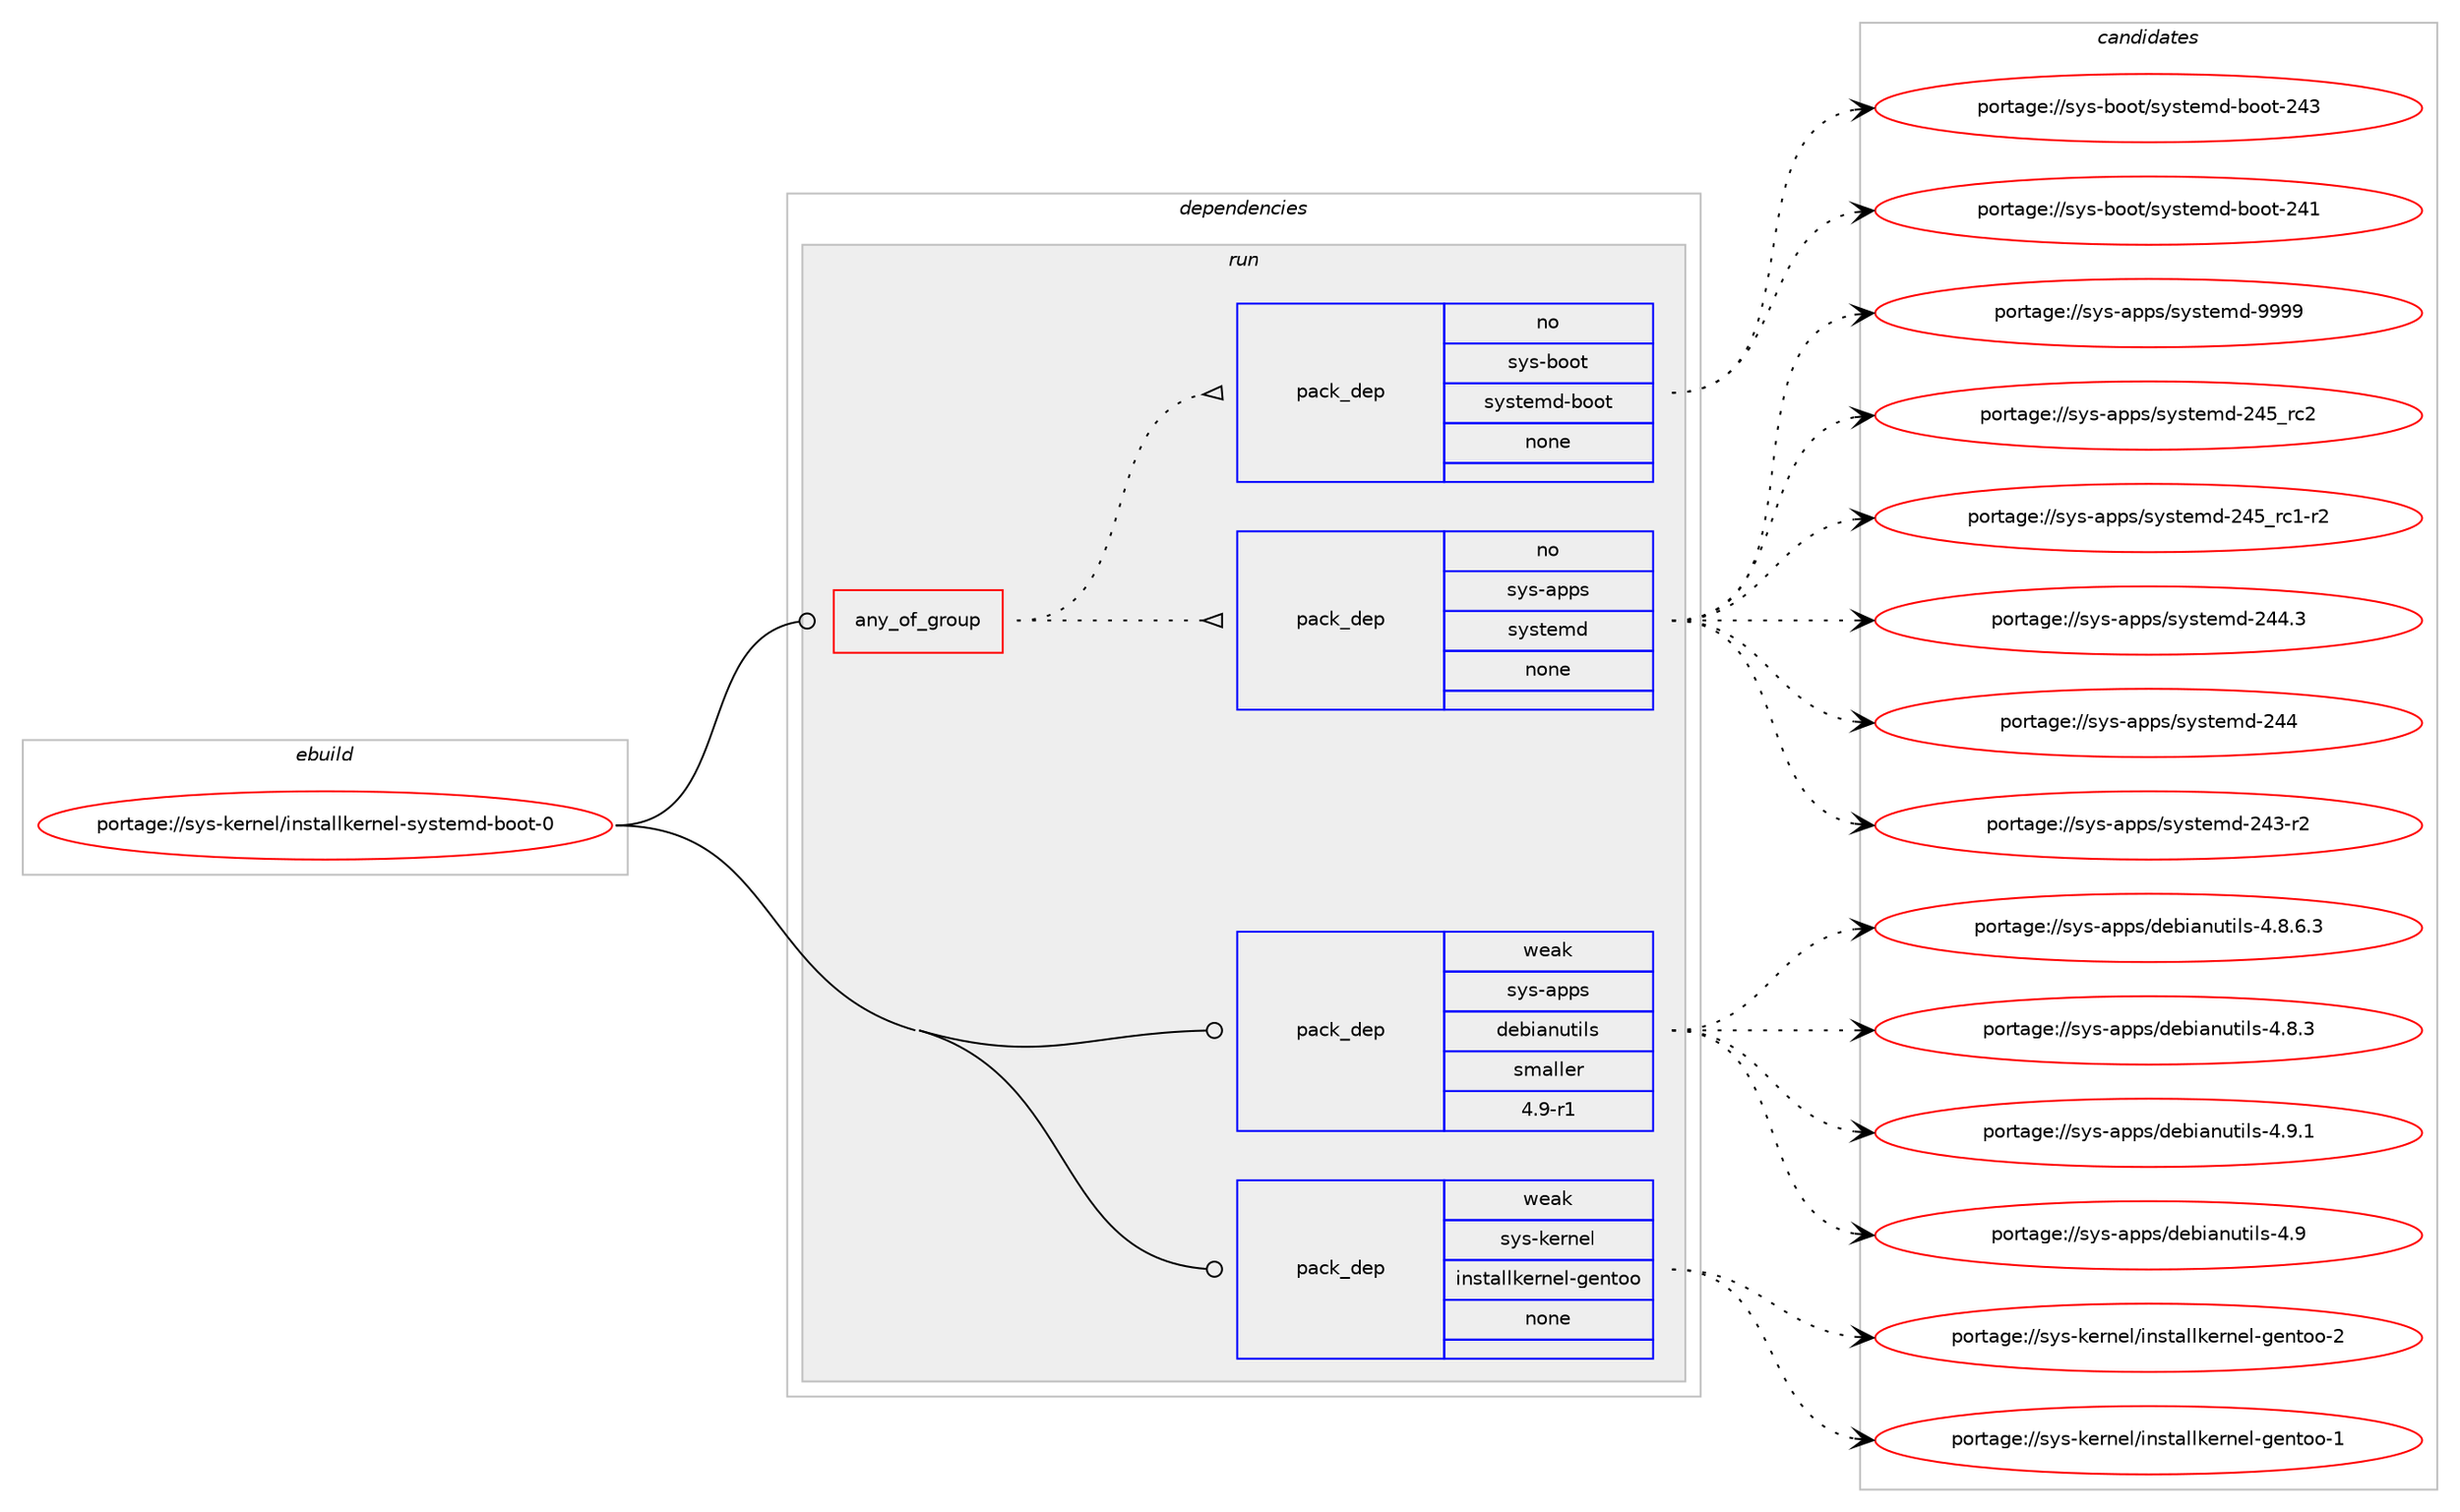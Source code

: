 digraph prolog {

# *************
# Graph options
# *************

newrank=true;
concentrate=true;
compound=true;
graph [rankdir=LR,fontname=Helvetica,fontsize=10,ranksep=1.5];#, ranksep=2.5, nodesep=0.2];
edge  [arrowhead=vee];
node  [fontname=Helvetica,fontsize=10];

# **********
# The ebuild
# **********

subgraph cluster_leftcol {
color=gray;
rank=same;
label=<<i>ebuild</i>>;
id [label="portage://sys-kernel/installkernel-systemd-boot-0", color=red, width=4, href="../sys-kernel/installkernel-systemd-boot-0.svg"];
}

# ****************
# The dependencies
# ****************

subgraph cluster_midcol {
color=gray;
label=<<i>dependencies</i>>;
subgraph cluster_compile {
fillcolor="#eeeeee";
style=filled;
label=<<i>compile</i>>;
}
subgraph cluster_compileandrun {
fillcolor="#eeeeee";
style=filled;
label=<<i>compile and run</i>>;
}
subgraph cluster_run {
fillcolor="#eeeeee";
style=filled;
label=<<i>run</i>>;
subgraph any705 {
dependency27836 [label=<<TABLE BORDER="0" CELLBORDER="1" CELLSPACING="0" CELLPADDING="4"><TR><TD CELLPADDING="10">any_of_group</TD></TR></TABLE>>, shape=none, color=red];subgraph pack22142 {
dependency27837 [label=<<TABLE BORDER="0" CELLBORDER="1" CELLSPACING="0" CELLPADDING="4" WIDTH="220"><TR><TD ROWSPAN="6" CELLPADDING="30">pack_dep</TD></TR><TR><TD WIDTH="110">no</TD></TR><TR><TD>sys-apps</TD></TR><TR><TD>systemd</TD></TR><TR><TD>none</TD></TR><TR><TD></TD></TR></TABLE>>, shape=none, color=blue];
}
dependency27836:e -> dependency27837:w [weight=20,style="dotted",arrowhead="oinv"];
subgraph pack22143 {
dependency27838 [label=<<TABLE BORDER="0" CELLBORDER="1" CELLSPACING="0" CELLPADDING="4" WIDTH="220"><TR><TD ROWSPAN="6" CELLPADDING="30">pack_dep</TD></TR><TR><TD WIDTH="110">no</TD></TR><TR><TD>sys-boot</TD></TR><TR><TD>systemd-boot</TD></TR><TR><TD>none</TD></TR><TR><TD></TD></TR></TABLE>>, shape=none, color=blue];
}
dependency27836:e -> dependency27838:w [weight=20,style="dotted",arrowhead="oinv"];
}
id:e -> dependency27836:w [weight=20,style="solid",arrowhead="odot"];
subgraph pack22144 {
dependency27839 [label=<<TABLE BORDER="0" CELLBORDER="1" CELLSPACING="0" CELLPADDING="4" WIDTH="220"><TR><TD ROWSPAN="6" CELLPADDING="30">pack_dep</TD></TR><TR><TD WIDTH="110">weak</TD></TR><TR><TD>sys-apps</TD></TR><TR><TD>debianutils</TD></TR><TR><TD>smaller</TD></TR><TR><TD>4.9-r1</TD></TR></TABLE>>, shape=none, color=blue];
}
id:e -> dependency27839:w [weight=20,style="solid",arrowhead="odot"];
subgraph pack22145 {
dependency27840 [label=<<TABLE BORDER="0" CELLBORDER="1" CELLSPACING="0" CELLPADDING="4" WIDTH="220"><TR><TD ROWSPAN="6" CELLPADDING="30">pack_dep</TD></TR><TR><TD WIDTH="110">weak</TD></TR><TR><TD>sys-kernel</TD></TR><TR><TD>installkernel-gentoo</TD></TR><TR><TD>none</TD></TR><TR><TD></TD></TR></TABLE>>, shape=none, color=blue];
}
id:e -> dependency27840:w [weight=20,style="solid",arrowhead="odot"];
}
}

# **************
# The candidates
# **************

subgraph cluster_choices {
rank=same;
color=gray;
label=<<i>candidates</i>>;

subgraph choice22142 {
color=black;
nodesep=1;
choice1151211154597112112115471151211151161011091004557575757 [label="portage://sys-apps/systemd-9999", color=red, width=4,href="../sys-apps/systemd-9999.svg"];
choice11512111545971121121154711512111511610110910045505253951149950 [label="portage://sys-apps/systemd-245_rc2", color=red, width=4,href="../sys-apps/systemd-245_rc2.svg"];
choice115121115459711211211547115121115116101109100455052539511499494511450 [label="portage://sys-apps/systemd-245_rc1-r2", color=red, width=4,href="../sys-apps/systemd-245_rc1-r2.svg"];
choice115121115459711211211547115121115116101109100455052524651 [label="portage://sys-apps/systemd-244.3", color=red, width=4,href="../sys-apps/systemd-244.3.svg"];
choice11512111545971121121154711512111511610110910045505252 [label="portage://sys-apps/systemd-244", color=red, width=4,href="../sys-apps/systemd-244.svg"];
choice115121115459711211211547115121115116101109100455052514511450 [label="portage://sys-apps/systemd-243-r2", color=red, width=4,href="../sys-apps/systemd-243-r2.svg"];
dependency27837:e -> choice1151211154597112112115471151211151161011091004557575757:w [style=dotted,weight="100"];
dependency27837:e -> choice11512111545971121121154711512111511610110910045505253951149950:w [style=dotted,weight="100"];
dependency27837:e -> choice115121115459711211211547115121115116101109100455052539511499494511450:w [style=dotted,weight="100"];
dependency27837:e -> choice115121115459711211211547115121115116101109100455052524651:w [style=dotted,weight="100"];
dependency27837:e -> choice11512111545971121121154711512111511610110910045505252:w [style=dotted,weight="100"];
dependency27837:e -> choice115121115459711211211547115121115116101109100455052514511450:w [style=dotted,weight="100"];
}
subgraph choice22143 {
color=black;
nodesep=1;
choice115121115459811111111647115121115116101109100459811111111645505251 [label="portage://sys-boot/systemd-boot-243", color=red, width=4,href="../sys-boot/systemd-boot-243.svg"];
choice115121115459811111111647115121115116101109100459811111111645505249 [label="portage://sys-boot/systemd-boot-241", color=red, width=4,href="../sys-boot/systemd-boot-241.svg"];
dependency27838:e -> choice115121115459811111111647115121115116101109100459811111111645505251:w [style=dotted,weight="100"];
dependency27838:e -> choice115121115459811111111647115121115116101109100459811111111645505249:w [style=dotted,weight="100"];
}
subgraph choice22144 {
color=black;
nodesep=1;
choice1151211154597112112115471001019810597110117116105108115455246574649 [label="portage://sys-apps/debianutils-4.9.1", color=red, width=4,href="../sys-apps/debianutils-4.9.1.svg"];
choice115121115459711211211547100101981059711011711610510811545524657 [label="portage://sys-apps/debianutils-4.9", color=red, width=4,href="../sys-apps/debianutils-4.9.svg"];
choice11512111545971121121154710010198105971101171161051081154552465646544651 [label="portage://sys-apps/debianutils-4.8.6.3", color=red, width=4,href="../sys-apps/debianutils-4.8.6.3.svg"];
choice1151211154597112112115471001019810597110117116105108115455246564651 [label="portage://sys-apps/debianutils-4.8.3", color=red, width=4,href="../sys-apps/debianutils-4.8.3.svg"];
dependency27839:e -> choice1151211154597112112115471001019810597110117116105108115455246574649:w [style=dotted,weight="100"];
dependency27839:e -> choice115121115459711211211547100101981059711011711610510811545524657:w [style=dotted,weight="100"];
dependency27839:e -> choice11512111545971121121154710010198105971101171161051081154552465646544651:w [style=dotted,weight="100"];
dependency27839:e -> choice1151211154597112112115471001019810597110117116105108115455246564651:w [style=dotted,weight="100"];
}
subgraph choice22145 {
color=black;
nodesep=1;
choice115121115451071011141101011084710511011511697108108107101114110101108451031011101161111114550 [label="portage://sys-kernel/installkernel-gentoo-2", color=red, width=4,href="../sys-kernel/installkernel-gentoo-2.svg"];
choice115121115451071011141101011084710511011511697108108107101114110101108451031011101161111114549 [label="portage://sys-kernel/installkernel-gentoo-1", color=red, width=4,href="../sys-kernel/installkernel-gentoo-1.svg"];
dependency27840:e -> choice115121115451071011141101011084710511011511697108108107101114110101108451031011101161111114550:w [style=dotted,weight="100"];
dependency27840:e -> choice115121115451071011141101011084710511011511697108108107101114110101108451031011101161111114549:w [style=dotted,weight="100"];
}
}

}
